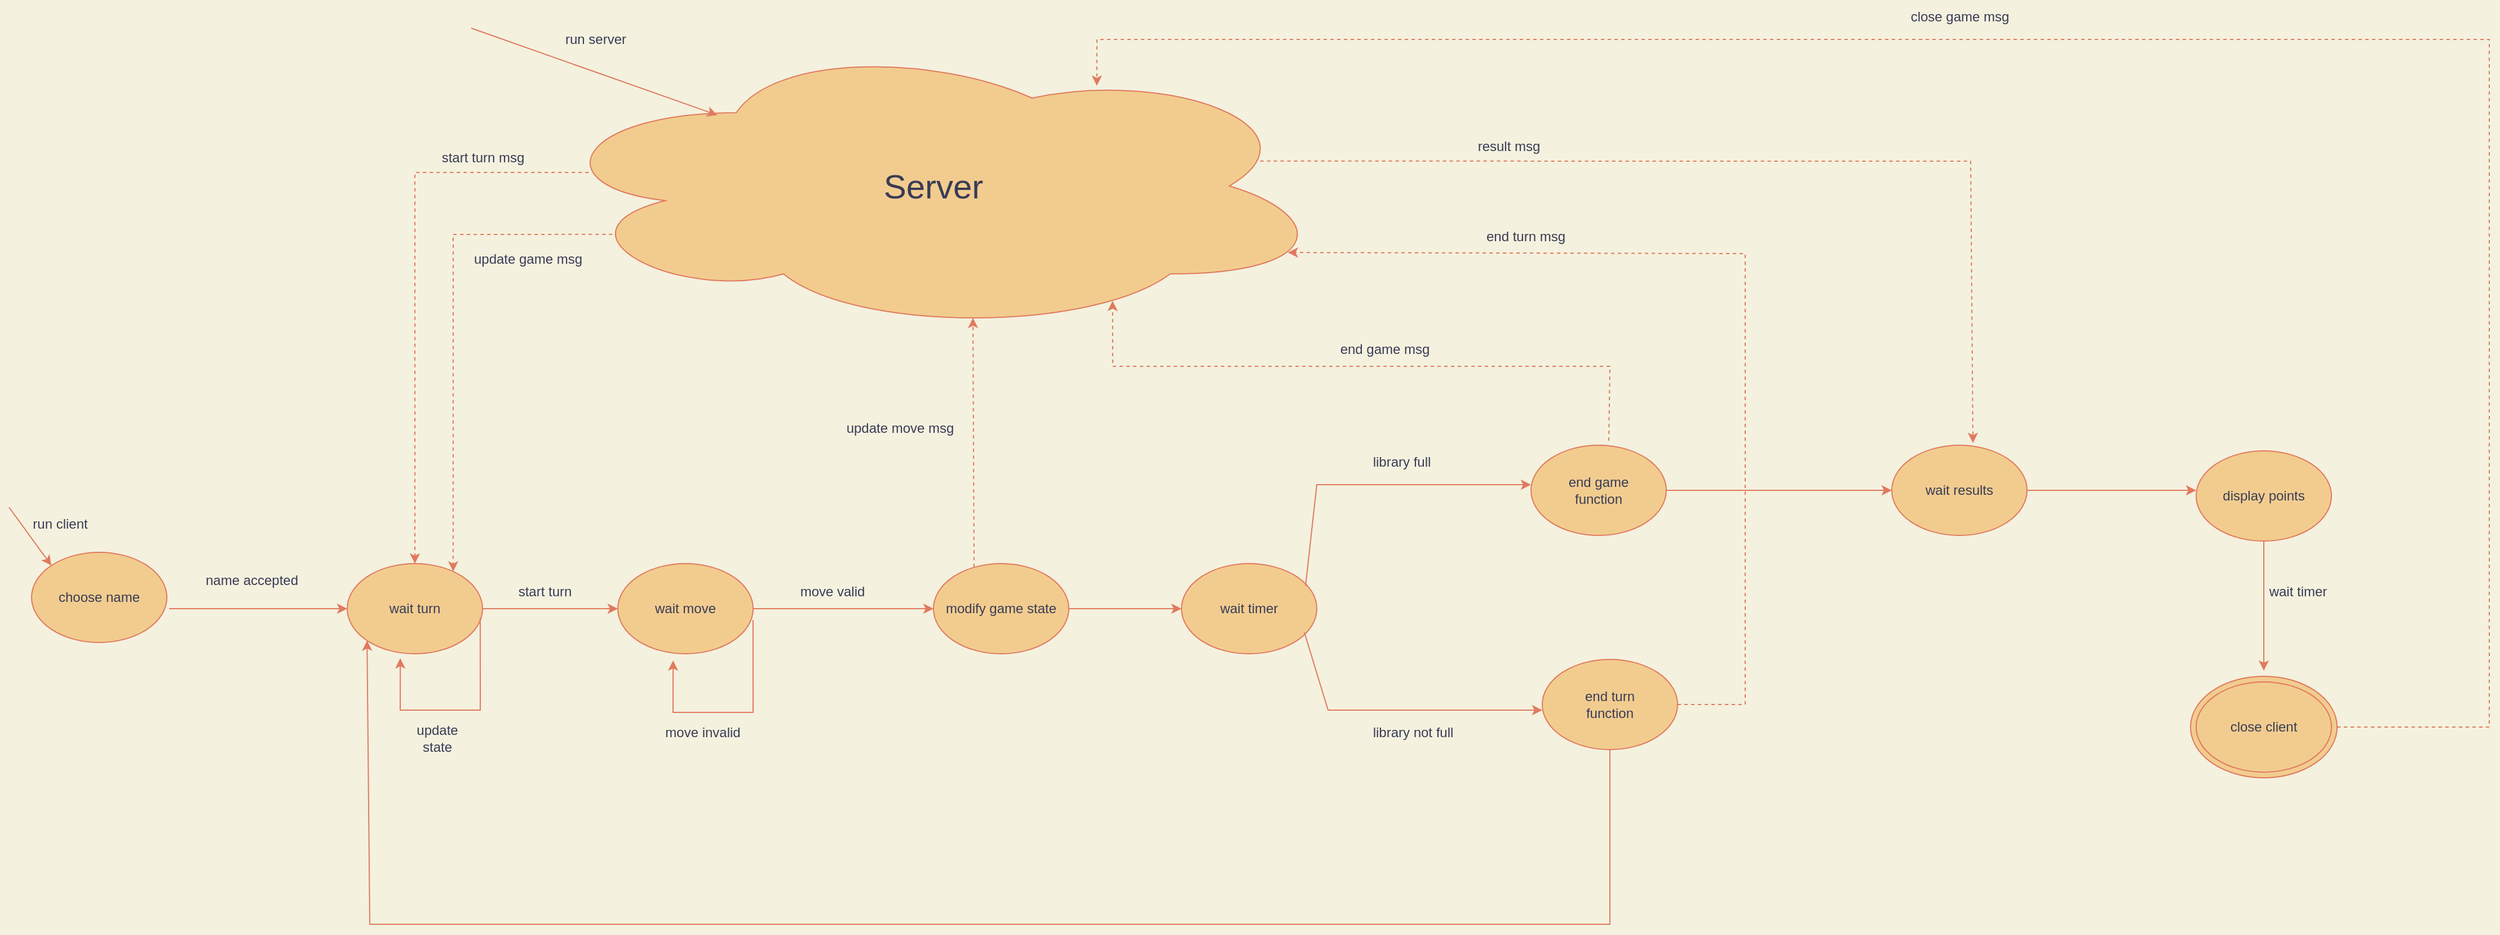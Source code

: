 <mxfile version="20.5.3" type="embed"><diagram name="Pagina-1" id="oivzZAWDVDsFeMJWxOv2"><mxGraphModel dx="721" dy="662" grid="1" gridSize="10" guides="1" tooltips="1" connect="1" arrows="1" fold="1" page="1" pageScale="1" pageWidth="2500" pageHeight="1000" background="#F4F1DE" math="0" shadow="0"><root><mxCell id="0"/><mxCell id="1" parent="0"/><mxCell id="JPFOaD2VGka_14Fi3roQ-51" value="" style="ellipse;whiteSpace=wrap;html=1;fontSize=12;fillColor=#F2CC8F;strokeColor=#E07A5F;fontColor=#393C56;" parent="1" vertex="1"><mxGeometry x="2055" y="645" width="130" height="90" as="geometry"/></mxCell><mxCell id="JPFOaD2VGka_14Fi3roQ-1" value="choose name" style="ellipse;whiteSpace=wrap;html=1;fillColor=#F2CC8F;strokeColor=#E07A5F;fontColor=#393C56;" parent="1" vertex="1"><mxGeometry x="140" y="535" width="120" height="80" as="geometry"/></mxCell><mxCell id="JPFOaD2VGka_14Fi3roQ-3" value="run client" style="text;html=1;align=center;verticalAlign=middle;resizable=0;points=[];autosize=1;strokeColor=none;fillColor=none;rotation=0;fontColor=#393C56;" parent="1" vertex="1"><mxGeometry x="130" y="495" width="70" height="30" as="geometry"/></mxCell><mxCell id="JPFOaD2VGka_14Fi3roQ-4" value="" style="endArrow=classic;html=1;rounded=0;exitX=1.017;exitY=0.625;exitDx=0;exitDy=0;exitPerimeter=0;labelBackgroundColor=#F4F1DE;strokeColor=#E07A5F;fontColor=#393C56;" parent="1" source="JPFOaD2VGka_14Fi3roQ-1" target="JPFOaD2VGka_14Fi3roQ-5" edge="1"><mxGeometry width="50" height="50" relative="1" as="geometry"><mxPoint x="590" y="775" as="sourcePoint"/><mxPoint x="370" y="585" as="targetPoint"/></mxGeometry></mxCell><mxCell id="JPFOaD2VGka_14Fi3roQ-5" value="wait turn" style="ellipse;whiteSpace=wrap;html=1;fillColor=#F2CC8F;strokeColor=#E07A5F;fontColor=#393C56;" parent="1" vertex="1"><mxGeometry x="420" y="545" width="120" height="80" as="geometry"/></mxCell><mxCell id="JPFOaD2VGka_14Fi3roQ-6" value="name accepted" style="text;html=1;align=center;verticalAlign=middle;resizable=0;points=[];autosize=1;strokeColor=none;fillColor=none;fontColor=#393C56;" parent="1" vertex="1"><mxGeometry x="280" y="545" width="110" height="30" as="geometry"/></mxCell><mxCell id="JPFOaD2VGka_14Fi3roQ-7" value="" style="endArrow=classic;html=1;rounded=0;exitX=0.983;exitY=0.6;exitDx=0;exitDy=0;exitPerimeter=0;entryX=0.392;entryY=1.05;entryDx=0;entryDy=0;entryPerimeter=0;labelBackgroundColor=#F4F1DE;strokeColor=#E07A5F;fontColor=#393C56;" parent="1" source="JPFOaD2VGka_14Fi3roQ-5" target="JPFOaD2VGka_14Fi3roQ-5" edge="1"><mxGeometry width="50" height="50" relative="1" as="geometry"><mxPoint x="580" y="775" as="sourcePoint"/><mxPoint x="430" y="675" as="targetPoint"/><Array as="points"><mxPoint x="538" y="675"/><mxPoint x="467" y="675"/></Array></mxGeometry></mxCell><mxCell id="JPFOaD2VGka_14Fi3roQ-8" value="update state" style="text;html=1;strokeColor=none;fillColor=none;align=center;verticalAlign=middle;whiteSpace=wrap;rounded=0;fontColor=#393C56;" parent="1" vertex="1"><mxGeometry x="470" y="685" width="60" height="30" as="geometry"/></mxCell><mxCell id="JPFOaD2VGka_14Fi3roQ-9" value="" style="endArrow=classic;html=1;rounded=0;exitX=1;exitY=0.5;exitDx=0;exitDy=0;labelBackgroundColor=#F4F1DE;strokeColor=#E07A5F;fontColor=#393C56;" parent="1" source="JPFOaD2VGka_14Fi3roQ-5" edge="1"><mxGeometry width="50" height="50" relative="1" as="geometry"><mxPoint x="580" y="755" as="sourcePoint"/><mxPoint x="660" y="585" as="targetPoint"/></mxGeometry></mxCell><mxCell id="JPFOaD2VGka_14Fi3roQ-10" value="start turn" style="text;html=1;align=center;verticalAlign=middle;resizable=0;points=[];autosize=1;strokeColor=none;fillColor=none;fontColor=#393C56;" parent="1" vertex="1"><mxGeometry x="560" y="555" width="70" height="30" as="geometry"/></mxCell><mxCell id="JPFOaD2VGka_14Fi3roQ-11" value="wait move" style="ellipse;whiteSpace=wrap;html=1;fillColor=#F2CC8F;strokeColor=#E07A5F;fontColor=#393C56;" parent="1" vertex="1"><mxGeometry x="660" y="545" width="120" height="80" as="geometry"/></mxCell><mxCell id="JPFOaD2VGka_14Fi3roQ-12" value="" style="endArrow=classic;html=1;rounded=0;exitX=1;exitY=0.5;exitDx=0;exitDy=0;labelBackgroundColor=#F4F1DE;strokeColor=#E07A5F;fontColor=#393C56;" parent="1" source="JPFOaD2VGka_14Fi3roQ-11" edge="1"><mxGeometry width="50" height="50" relative="1" as="geometry"><mxPoint x="670" y="755" as="sourcePoint"/><mxPoint x="940" y="585" as="targetPoint"/></mxGeometry></mxCell><mxCell id="JPFOaD2VGka_14Fi3roQ-13" value="move valid" style="text;html=1;align=center;verticalAlign=middle;resizable=0;points=[];autosize=1;strokeColor=none;fillColor=none;fontColor=#393C56;" parent="1" vertex="1"><mxGeometry x="810" y="555" width="80" height="30" as="geometry"/></mxCell><mxCell id="JPFOaD2VGka_14Fi3roQ-14" value="" style="endArrow=classic;html=1;rounded=0;exitX=0.983;exitY=0.6;exitDx=0;exitDy=0;exitPerimeter=0;entryX=0.392;entryY=1.05;entryDx=0;entryDy=0;entryPerimeter=0;labelBackgroundColor=#F4F1DE;strokeColor=#E07A5F;fontColor=#393C56;" parent="1" edge="1"><mxGeometry width="50" height="50" relative="1" as="geometry"><mxPoint x="779.96" y="595" as="sourcePoint"/><mxPoint x="709.04" y="631" as="targetPoint"/><Array as="points"><mxPoint x="780" y="677"/><mxPoint x="709" y="677"/></Array></mxGeometry></mxCell><mxCell id="JPFOaD2VGka_14Fi3roQ-15" value="move invalid" style="text;html=1;align=center;verticalAlign=middle;resizable=0;points=[];autosize=1;strokeColor=none;fillColor=none;fontColor=#393C56;" parent="1" vertex="1"><mxGeometry x="690" y="680" width="90" height="30" as="geometry"/></mxCell><mxCell id="JPFOaD2VGka_14Fi3roQ-16" value="" style="endArrow=classic;html=1;rounded=0;entryX=0;entryY=0;entryDx=0;entryDy=0;labelBackgroundColor=#F4F1DE;strokeColor=#E07A5F;fontColor=#393C56;" parent="1" target="JPFOaD2VGka_14Fi3roQ-1" edge="1"><mxGeometry width="50" height="50" relative="1" as="geometry"><mxPoint x="120" y="495" as="sourcePoint"/><mxPoint x="250" y="565" as="targetPoint"/></mxGeometry></mxCell><mxCell id="JPFOaD2VGka_14Fi3roQ-17" value="modify game state" style="ellipse;whiteSpace=wrap;html=1;fillColor=#F2CC8F;strokeColor=#E07A5F;fontColor=#393C56;" parent="1" vertex="1"><mxGeometry x="940" y="545" width="120" height="80" as="geometry"/></mxCell><mxCell id="JPFOaD2VGka_14Fi3roQ-18" value="" style="endArrow=classic;html=1;rounded=0;exitX=1;exitY=0.5;exitDx=0;exitDy=0;labelBackgroundColor=#F4F1DE;strokeColor=#E07A5F;fontColor=#393C56;" parent="1" source="JPFOaD2VGka_14Fi3roQ-17" edge="1"><mxGeometry width="50" height="50" relative="1" as="geometry"><mxPoint x="1040" y="615" as="sourcePoint"/><mxPoint x="1160" y="585" as="targetPoint"/></mxGeometry></mxCell><mxCell id="JPFOaD2VGka_14Fi3roQ-20" value="wait timer" style="ellipse;whiteSpace=wrap;html=1;fillColor=#F2CC8F;strokeColor=#E07A5F;fontColor=#393C56;" parent="1" vertex="1"><mxGeometry x="1160" y="545" width="120" height="80" as="geometry"/></mxCell><mxCell id="JPFOaD2VGka_14Fi3roQ-21" value="" style="endArrow=classic;html=1;rounded=0;labelBackgroundColor=#F4F1DE;strokeColor=#E07A5F;fontColor=#393C56;" parent="1" edge="1"><mxGeometry width="50" height="50" relative="1" as="geometry"><mxPoint x="1270" y="565" as="sourcePoint"/><mxPoint x="1470" y="475" as="targetPoint"/><Array as="points"><mxPoint x="1280" y="475"/></Array></mxGeometry></mxCell><mxCell id="JPFOaD2VGka_14Fi3roQ-22" value="" style="endArrow=classic;html=1;rounded=0;exitX=0.908;exitY=0.763;exitDx=0;exitDy=0;exitPerimeter=0;labelBackgroundColor=#F4F1DE;strokeColor=#E07A5F;fontColor=#393C56;" parent="1" source="JPFOaD2VGka_14Fi3roQ-20" edge="1"><mxGeometry width="50" height="50" relative="1" as="geometry"><mxPoint x="1250" y="615" as="sourcePoint"/><mxPoint x="1480" y="675" as="targetPoint"/><Array as="points"><mxPoint x="1290" y="675"/></Array></mxGeometry></mxCell><mxCell id="JPFOaD2VGka_14Fi3roQ-23" value="library not full" style="text;html=1;align=center;verticalAlign=middle;resizable=0;points=[];autosize=1;strokeColor=none;fillColor=none;fontColor=#393C56;" parent="1" vertex="1"><mxGeometry x="1320" y="680" width="90" height="30" as="geometry"/></mxCell><mxCell id="JPFOaD2VGka_14Fi3roQ-24" value="library full" style="text;html=1;align=center;verticalAlign=middle;resizable=0;points=[];autosize=1;strokeColor=none;fillColor=none;fontColor=#393C56;" parent="1" vertex="1"><mxGeometry x="1320" y="440" width="70" height="30" as="geometry"/></mxCell><mxCell id="JPFOaD2VGka_14Fi3roQ-26" value="end game&lt;br&gt;function" style="ellipse;whiteSpace=wrap;html=1;fillColor=#F2CC8F;strokeColor=#E07A5F;fontColor=#393C56;" parent="1" vertex="1"><mxGeometry x="1470" y="440" width="120" height="80" as="geometry"/></mxCell><mxCell id="JPFOaD2VGka_14Fi3roQ-27" value="end turn&lt;br&gt;function" style="ellipse;whiteSpace=wrap;html=1;fillColor=#F2CC8F;strokeColor=#E07A5F;fontColor=#393C56;" parent="1" vertex="1"><mxGeometry x="1480" y="630" width="120" height="80" as="geometry"/></mxCell><mxCell id="JPFOaD2VGka_14Fi3roQ-28" value="" style="endArrow=classic;html=1;rounded=0;exitX=0.5;exitY=1;exitDx=0;exitDy=0;entryX=0;entryY=1;entryDx=0;entryDy=0;labelBackgroundColor=#F4F1DE;strokeColor=#E07A5F;fontColor=#393C56;" parent="1" source="JPFOaD2VGka_14Fi3roQ-27" target="JPFOaD2VGka_14Fi3roQ-5" edge="1"><mxGeometry width="50" height="50" relative="1" as="geometry"><mxPoint x="1200" y="685" as="sourcePoint"/><mxPoint x="410" y="635" as="targetPoint"/><Array as="points"><mxPoint x="1540" y="865"/><mxPoint x="440" y="865"/></Array></mxGeometry></mxCell><mxCell id="JPFOaD2VGka_14Fi3roQ-29" value="&lt;font style=&quot;font-size: 30px;&quot;&gt;Server&lt;/font&gt;" style="ellipse;shape=cloud;whiteSpace=wrap;html=1;fillColor=#F2CC8F;strokeColor=#E07A5F;fontColor=#393C56;" parent="1" vertex="1"><mxGeometry x="590" y="80" width="700" height="260" as="geometry"/></mxCell><mxCell id="JPFOaD2VGka_14Fi3roQ-32" value="" style="endArrow=classic;html=1;rounded=0;fontSize=12;exitX=0.063;exitY=0.454;exitDx=0;exitDy=0;exitPerimeter=0;dashed=1;labelBackgroundColor=#F4F1DE;strokeColor=#E07A5F;fontColor=#393C56;" parent="1" source="JPFOaD2VGka_14Fi3roQ-29" target="JPFOaD2VGka_14Fi3roQ-5" edge="1"><mxGeometry width="50" height="50" relative="1" as="geometry"><mxPoint x="900" y="480" as="sourcePoint"/><mxPoint x="950" y="430" as="targetPoint"/><Array as="points"><mxPoint x="480" y="198"/></Array></mxGeometry></mxCell><mxCell id="JPFOaD2VGka_14Fi3roQ-33" value="" style="endArrow=classic;html=1;rounded=0;dashed=1;fontSize=12;exitX=0.093;exitY=0.665;exitDx=0;exitDy=0;exitPerimeter=0;entryX=0.783;entryY=0.088;entryDx=0;entryDy=0;entryPerimeter=0;labelBackgroundColor=#F4F1DE;strokeColor=#E07A5F;fontColor=#393C56;" parent="1" source="JPFOaD2VGka_14Fi3roQ-29" target="JPFOaD2VGka_14Fi3roQ-5" edge="1"><mxGeometry width="50" height="50" relative="1" as="geometry"><mxPoint x="850" y="470" as="sourcePoint"/><mxPoint x="900" y="420" as="targetPoint"/><Array as="points"><mxPoint x="514" y="253"/></Array></mxGeometry></mxCell><mxCell id="JPFOaD2VGka_14Fi3roQ-34" value="start turn msg" style="text;html=1;align=center;verticalAlign=middle;resizable=0;points=[];autosize=1;strokeColor=none;fillColor=none;fontSize=12;fontColor=#393C56;" parent="1" vertex="1"><mxGeometry x="490" y="170" width="100" height="30" as="geometry"/></mxCell><mxCell id="JPFOaD2VGka_14Fi3roQ-35" value="update game msg" style="text;html=1;align=center;verticalAlign=middle;resizable=0;points=[];autosize=1;strokeColor=none;fillColor=none;fontSize=12;fontColor=#393C56;" parent="1" vertex="1"><mxGeometry x="520" y="260" width="120" height="30" as="geometry"/></mxCell><mxCell id="JPFOaD2VGka_14Fi3roQ-36" value="" style="endArrow=classic;html=1;rounded=0;dashed=1;fontSize=12;exitX=0.3;exitY=0.038;exitDx=0;exitDy=0;exitPerimeter=0;entryX=0.55;entryY=0.95;entryDx=0;entryDy=0;entryPerimeter=0;labelBackgroundColor=#F4F1DE;strokeColor=#E07A5F;fontColor=#393C56;" parent="1" source="JPFOaD2VGka_14Fi3roQ-17" target="JPFOaD2VGka_14Fi3roQ-29" edge="1"><mxGeometry width="50" height="50" relative="1" as="geometry"><mxPoint x="1170" y="470" as="sourcePoint"/><mxPoint x="1220" y="420" as="targetPoint"/></mxGeometry></mxCell><mxCell id="JPFOaD2VGka_14Fi3roQ-37" value="update move msg" style="text;html=1;align=center;verticalAlign=middle;resizable=0;points=[];autosize=1;strokeColor=none;fillColor=none;fontSize=12;fontColor=#393C56;" parent="1" vertex="1"><mxGeometry x="850" y="410" width="120" height="30" as="geometry"/></mxCell><mxCell id="JPFOaD2VGka_14Fi3roQ-38" value="" style="endArrow=classic;html=1;rounded=0;dashed=1;fontSize=12;exitX=1;exitY=0.5;exitDx=0;exitDy=0;entryX=0.949;entryY=0.727;entryDx=0;entryDy=0;entryPerimeter=0;labelBackgroundColor=#F4F1DE;strokeColor=#E07A5F;fontColor=#393C56;" parent="1" source="JPFOaD2VGka_14Fi3roQ-27" target="JPFOaD2VGka_14Fi3roQ-29" edge="1"><mxGeometry width="50" height="50" relative="1" as="geometry"><mxPoint x="1440" y="480" as="sourcePoint"/><mxPoint x="1610" y="230" as="targetPoint"/><Array as="points"><mxPoint x="1660" y="670"/><mxPoint x="1660" y="490"/><mxPoint x="1660" y="410"/><mxPoint x="1660" y="330"/><mxPoint x="1660" y="270"/></Array></mxGeometry></mxCell><mxCell id="JPFOaD2VGka_14Fi3roQ-39" value="end turn msg" style="text;html=1;align=center;verticalAlign=middle;resizable=0;points=[];autosize=1;strokeColor=none;fillColor=none;fontSize=12;fontColor=#393C56;" parent="1" vertex="1"><mxGeometry x="1420" y="240" width="90" height="30" as="geometry"/></mxCell><mxCell id="JPFOaD2VGka_14Fi3roQ-40" value="" style="endArrow=classic;html=1;rounded=0;fontSize=12;exitX=1;exitY=0.5;exitDx=0;exitDy=0;labelBackgroundColor=#F4F1DE;strokeColor=#E07A5F;fontColor=#393C56;" parent="1" source="JPFOaD2VGka_14Fi3roQ-26" edge="1"><mxGeometry width="50" height="50" relative="1" as="geometry"><mxPoint x="1710" y="490" as="sourcePoint"/><mxPoint x="1790" y="480" as="targetPoint"/></mxGeometry></mxCell><mxCell id="JPFOaD2VGka_14Fi3roQ-41" value="wait results" style="ellipse;whiteSpace=wrap;html=1;fontSize=12;fillColor=#F2CC8F;strokeColor=#E07A5F;fontColor=#393C56;" parent="1" vertex="1"><mxGeometry x="1790" y="440" width="120" height="80" as="geometry"/></mxCell><mxCell id="JPFOaD2VGka_14Fi3roQ-42" value="" style="endArrow=classic;html=1;rounded=0;fontSize=12;exitX=0.914;exitY=0.415;exitDx=0;exitDy=0;exitPerimeter=0;entryX=0.6;entryY=-0.025;entryDx=0;entryDy=0;entryPerimeter=0;dashed=1;labelBackgroundColor=#F4F1DE;strokeColor=#E07A5F;fontColor=#393C56;" parent="1" source="JPFOaD2VGka_14Fi3roQ-29" target="JPFOaD2VGka_14Fi3roQ-41" edge="1"><mxGeometry width="50" height="50" relative="1" as="geometry"><mxPoint x="1710" y="490" as="sourcePoint"/><mxPoint x="1760" y="440" as="targetPoint"/><Array as="points"><mxPoint x="1860" y="188"/></Array></mxGeometry></mxCell><mxCell id="JPFOaD2VGka_14Fi3roQ-43" value="result msg" style="text;html=1;align=center;verticalAlign=middle;resizable=0;points=[];autosize=1;strokeColor=none;fillColor=none;fontSize=12;fontColor=#393C56;" parent="1" vertex="1"><mxGeometry x="1410" y="160" width="80" height="30" as="geometry"/></mxCell><mxCell id="JPFOaD2VGka_14Fi3roQ-44" value="" style="endArrow=classic;html=1;rounded=0;dashed=1;fontSize=12;exitX=0.575;exitY=-0.05;exitDx=0;exitDy=0;entryX=0.727;entryY=0.892;entryDx=0;entryDy=0;entryPerimeter=0;exitPerimeter=0;labelBackgroundColor=#F4F1DE;strokeColor=#E07A5F;fontColor=#393C56;" parent="1" source="JPFOaD2VGka_14Fi3roQ-26" target="JPFOaD2VGka_14Fi3roQ-29" edge="1"><mxGeometry width="50" height="50" relative="1" as="geometry"><mxPoint x="1300" y="490" as="sourcePoint"/><mxPoint x="1090" y="380" as="targetPoint"/><Array as="points"><mxPoint x="1540" y="370"/><mxPoint x="1099" y="370"/></Array></mxGeometry></mxCell><mxCell id="JPFOaD2VGka_14Fi3roQ-45" value="end game msg" style="text;html=1;align=center;verticalAlign=middle;resizable=0;points=[];autosize=1;strokeColor=none;fillColor=none;fontSize=12;fontColor=#393C56;" parent="1" vertex="1"><mxGeometry x="1290" y="340" width="100" height="30" as="geometry"/></mxCell><mxCell id="JPFOaD2VGka_14Fi3roQ-46" value="" style="endArrow=classic;html=1;rounded=0;fontSize=12;exitX=1;exitY=0.5;exitDx=0;exitDy=0;labelBackgroundColor=#F4F1DE;strokeColor=#E07A5F;fontColor=#393C56;" parent="1" source="JPFOaD2VGka_14Fi3roQ-41" edge="1"><mxGeometry width="50" height="50" relative="1" as="geometry"><mxPoint x="1920" y="640" as="sourcePoint"/><mxPoint x="2060" y="480" as="targetPoint"/></mxGeometry></mxCell><mxCell id="JPFOaD2VGka_14Fi3roQ-48" value="display points" style="ellipse;whiteSpace=wrap;html=1;fontSize=12;fillColor=#F2CC8F;strokeColor=#E07A5F;fontColor=#393C56;" parent="1" vertex="1"><mxGeometry x="2060" y="445" width="120" height="80" as="geometry"/></mxCell><mxCell id="JPFOaD2VGka_14Fi3roQ-49" value="" style="endArrow=classic;html=1;rounded=0;fontSize=12;exitX=0.5;exitY=1;exitDx=0;exitDy=0;labelBackgroundColor=#F4F1DE;strokeColor=#E07A5F;fontColor=#393C56;" parent="1" source="JPFOaD2VGka_14Fi3roQ-48" edge="1"><mxGeometry width="50" height="50" relative="1" as="geometry"><mxPoint x="1920" y="640" as="sourcePoint"/><mxPoint x="2120" y="640" as="targetPoint"/></mxGeometry></mxCell><mxCell id="JPFOaD2VGka_14Fi3roQ-50" value="close client" style="ellipse;whiteSpace=wrap;html=1;fontSize=12;fillColor=#F2CC8F;strokeColor=#E07A5F;fontColor=#393C56;" parent="1" vertex="1"><mxGeometry x="2060" y="650" width="120" height="80" as="geometry"/></mxCell><mxCell id="JPFOaD2VGka_14Fi3roQ-52" value="wait timer" style="text;html=1;align=center;verticalAlign=middle;resizable=0;points=[];autosize=1;strokeColor=none;fillColor=none;fontSize=12;fontColor=#393C56;" parent="1" vertex="1"><mxGeometry x="2115" y="555" width="70" height="30" as="geometry"/></mxCell><mxCell id="2" value="" style="endArrow=classic;html=1;rounded=0;entryX=0.226;entryY=0.258;entryDx=0;entryDy=0;entryPerimeter=0;labelBackgroundColor=#F4F1DE;strokeColor=#E07A5F;fontColor=#393C56;" parent="1" target="JPFOaD2VGka_14Fi3roQ-29" edge="1"><mxGeometry width="50" height="50" relative="1" as="geometry"><mxPoint x="530" y="70" as="sourcePoint"/><mxPoint x="730" y="390" as="targetPoint"/></mxGeometry></mxCell><mxCell id="3" value="run server" style="text;html=1;align=center;verticalAlign=middle;resizable=0;points=[];autosize=1;strokeColor=none;fillColor=none;fontColor=#393C56;" parent="1" vertex="1"><mxGeometry x="600" y="65" width="80" height="30" as="geometry"/></mxCell><mxCell id="4" value="" style="endArrow=classic;html=1;rounded=0;exitX=1;exitY=0.5;exitDx=0;exitDy=0;entryX=0.707;entryY=0.158;entryDx=0;entryDy=0;entryPerimeter=0;dashed=1;labelBackgroundColor=#F4F1DE;strokeColor=#E07A5F;fontColor=#393C56;" parent="1" source="JPFOaD2VGka_14Fi3roQ-51" target="JPFOaD2VGka_14Fi3roQ-29" edge="1"><mxGeometry width="50" height="50" relative="1" as="geometry"><mxPoint x="1870" y="440" as="sourcePoint"/><mxPoint x="950" y="40" as="targetPoint"/><Array as="points"><mxPoint x="2320" y="690"/><mxPoint x="2320" y="80"/><mxPoint x="1700" y="80"/><mxPoint x="1085" y="80"/></Array></mxGeometry></mxCell><mxCell id="5" value="close game msg" style="text;html=1;align=center;verticalAlign=middle;resizable=0;points=[];autosize=1;strokeColor=none;fillColor=none;fontColor=#393C56;" parent="1" vertex="1"><mxGeometry x="1795" y="45" width="110" height="30" as="geometry"/></mxCell></root></mxGraphModel></diagram></mxfile>
